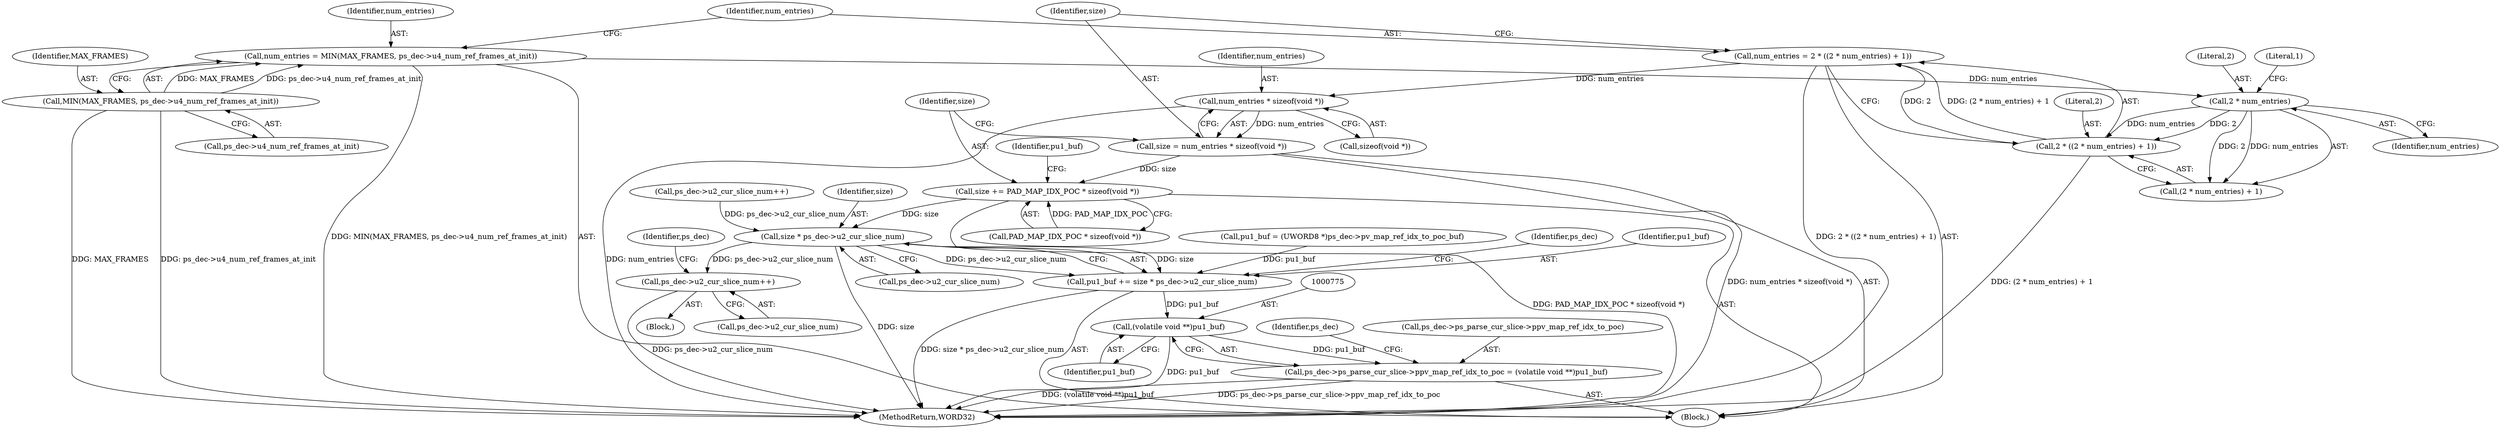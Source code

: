 digraph "0_Android_4a524d3a8ae9aa20c36430008e6bd429443f8f1d_1@API" {
"1000744" [label="(Call,num_entries * sizeof(void *))"];
"1000733" [label="(Call,num_entries = 2 * ((2 * num_entries) + 1))"];
"1000735" [label="(Call,2 * ((2 * num_entries) + 1))"];
"1000738" [label="(Call,2 * num_entries)"];
"1000726" [label="(Call,num_entries = MIN(MAX_FRAMES, ps_dec->u4_num_ref_frames_at_init))"];
"1000728" [label="(Call,MIN(MAX_FRAMES, ps_dec->u4_num_ref_frames_at_init))"];
"1000742" [label="(Call,size = num_entries * sizeof(void *))"];
"1000748" [label="(Call,size += PAD_MAP_IDX_POC * sizeof(void *))"];
"1000763" [label="(Call,size * ps_dec->u2_cur_slice_num)"];
"1000761" [label="(Call,pu1_buf += size * ps_dec->u2_cur_slice_num)"];
"1000774" [label="(Call,(volatile void **)pu1_buf)"];
"1000768" [label="(Call,ps_dec->ps_parse_cur_slice->ppv_map_ref_idx_to_poc = (volatile void **)pu1_buf)"];
"1001236" [label="(Call,ps_dec->u2_cur_slice_num++)"];
"1000737" [label="(Call,(2 * num_entries) + 1)"];
"1000761" [label="(Call,pu1_buf += size * ps_dec->u2_cur_slice_num)"];
"1001236" [label="(Call,ps_dec->u2_cur_slice_num++)"];
"1000734" [label="(Identifier,num_entries)"];
"1001243" [label="(Identifier,ps_dec)"];
"1000748" [label="(Call,size += PAD_MAP_IDX_POC * sizeof(void *))"];
"1001284" [label="(MethodReturn,WORD32)"];
"1000740" [label="(Identifier,num_entries)"];
"1000769" [label="(Call,ps_dec->ps_parse_cur_slice->ppv_map_ref_idx_to_poc)"];
"1000727" [label="(Identifier,num_entries)"];
"1000722" [label="(Block,)"];
"1000745" [label="(Identifier,num_entries)"];
"1000744" [label="(Call,num_entries * sizeof(void *))"];
"1000750" [label="(Call,PAD_MAP_IDX_POC * sizeof(void *))"];
"1000768" [label="(Call,ps_dec->ps_parse_cur_slice->ppv_map_ref_idx_to_poc = (volatile void **)pu1_buf)"];
"1000730" [label="(Call,ps_dec->u4_num_ref_frames_at_init)"];
"1000780" [label="(Identifier,ps_dec)"];
"1000728" [label="(Call,MIN(MAX_FRAMES, ps_dec->u4_num_ref_frames_at_init))"];
"1000726" [label="(Call,num_entries = MIN(MAX_FRAMES, ps_dec->u4_num_ref_frames_at_init))"];
"1000746" [label="(Call,sizeof(void *))"];
"1000754" [label="(Call,pu1_buf = (UWORD8 *)ps_dec->pv_map_ref_idx_to_poc_buf)"];
"1000776" [label="(Identifier,pu1_buf)"];
"1000755" [label="(Identifier,pu1_buf)"];
"1000738" [label="(Call,2 * num_entries)"];
"1000765" [label="(Call,ps_dec->u2_cur_slice_num)"];
"1000771" [label="(Identifier,ps_dec)"];
"1000687" [label="(Call,ps_dec->u2_cur_slice_num++)"];
"1000739" [label="(Literal,2)"];
"1000735" [label="(Call,2 * ((2 * num_entries) + 1))"];
"1001237" [label="(Call,ps_dec->u2_cur_slice_num)"];
"1000762" [label="(Identifier,pu1_buf)"];
"1000764" [label="(Identifier,size)"];
"1000749" [label="(Identifier,size)"];
"1000741" [label="(Literal,1)"];
"1000736" [label="(Literal,2)"];
"1000733" [label="(Call,num_entries = 2 * ((2 * num_entries) + 1))"];
"1000774" [label="(Call,(volatile void **)pu1_buf)"];
"1000742" [label="(Call,size = num_entries * sizeof(void *))"];
"1000763" [label="(Call,size * ps_dec->u2_cur_slice_num)"];
"1000743" [label="(Identifier,size)"];
"1000729" [label="(Identifier,MAX_FRAMES)"];
"1000136" [label="(Block,)"];
"1000744" -> "1000742"  [label="AST: "];
"1000744" -> "1000746"  [label="CFG: "];
"1000745" -> "1000744"  [label="AST: "];
"1000746" -> "1000744"  [label="AST: "];
"1000742" -> "1000744"  [label="CFG: "];
"1000744" -> "1001284"  [label="DDG: num_entries"];
"1000744" -> "1000742"  [label="DDG: num_entries"];
"1000733" -> "1000744"  [label="DDG: num_entries"];
"1000733" -> "1000722"  [label="AST: "];
"1000733" -> "1000735"  [label="CFG: "];
"1000734" -> "1000733"  [label="AST: "];
"1000735" -> "1000733"  [label="AST: "];
"1000743" -> "1000733"  [label="CFG: "];
"1000733" -> "1001284"  [label="DDG: 2 * ((2 * num_entries) + 1)"];
"1000735" -> "1000733"  [label="DDG: 2"];
"1000735" -> "1000733"  [label="DDG: (2 * num_entries) + 1"];
"1000735" -> "1000737"  [label="CFG: "];
"1000736" -> "1000735"  [label="AST: "];
"1000737" -> "1000735"  [label="AST: "];
"1000735" -> "1001284"  [label="DDG: (2 * num_entries) + 1"];
"1000738" -> "1000735"  [label="DDG: 2"];
"1000738" -> "1000735"  [label="DDG: num_entries"];
"1000738" -> "1000737"  [label="AST: "];
"1000738" -> "1000740"  [label="CFG: "];
"1000739" -> "1000738"  [label="AST: "];
"1000740" -> "1000738"  [label="AST: "];
"1000741" -> "1000738"  [label="CFG: "];
"1000738" -> "1000737"  [label="DDG: 2"];
"1000738" -> "1000737"  [label="DDG: num_entries"];
"1000726" -> "1000738"  [label="DDG: num_entries"];
"1000726" -> "1000722"  [label="AST: "];
"1000726" -> "1000728"  [label="CFG: "];
"1000727" -> "1000726"  [label="AST: "];
"1000728" -> "1000726"  [label="AST: "];
"1000734" -> "1000726"  [label="CFG: "];
"1000726" -> "1001284"  [label="DDG: MIN(MAX_FRAMES, ps_dec->u4_num_ref_frames_at_init)"];
"1000728" -> "1000726"  [label="DDG: MAX_FRAMES"];
"1000728" -> "1000726"  [label="DDG: ps_dec->u4_num_ref_frames_at_init"];
"1000728" -> "1000730"  [label="CFG: "];
"1000729" -> "1000728"  [label="AST: "];
"1000730" -> "1000728"  [label="AST: "];
"1000728" -> "1001284"  [label="DDG: ps_dec->u4_num_ref_frames_at_init"];
"1000728" -> "1001284"  [label="DDG: MAX_FRAMES"];
"1000742" -> "1000722"  [label="AST: "];
"1000743" -> "1000742"  [label="AST: "];
"1000749" -> "1000742"  [label="CFG: "];
"1000742" -> "1001284"  [label="DDG: num_entries * sizeof(void *)"];
"1000742" -> "1000748"  [label="DDG: size"];
"1000748" -> "1000722"  [label="AST: "];
"1000748" -> "1000750"  [label="CFG: "];
"1000749" -> "1000748"  [label="AST: "];
"1000750" -> "1000748"  [label="AST: "];
"1000755" -> "1000748"  [label="CFG: "];
"1000748" -> "1001284"  [label="DDG: PAD_MAP_IDX_POC * sizeof(void *)"];
"1000750" -> "1000748"  [label="DDG: PAD_MAP_IDX_POC"];
"1000748" -> "1000763"  [label="DDG: size"];
"1000763" -> "1000761"  [label="AST: "];
"1000763" -> "1000765"  [label="CFG: "];
"1000764" -> "1000763"  [label="AST: "];
"1000765" -> "1000763"  [label="AST: "];
"1000761" -> "1000763"  [label="CFG: "];
"1000763" -> "1001284"  [label="DDG: size"];
"1000763" -> "1000761"  [label="DDG: size"];
"1000763" -> "1000761"  [label="DDG: ps_dec->u2_cur_slice_num"];
"1000687" -> "1000763"  [label="DDG: ps_dec->u2_cur_slice_num"];
"1000763" -> "1001236"  [label="DDG: ps_dec->u2_cur_slice_num"];
"1000761" -> "1000722"  [label="AST: "];
"1000762" -> "1000761"  [label="AST: "];
"1000771" -> "1000761"  [label="CFG: "];
"1000761" -> "1001284"  [label="DDG: size * ps_dec->u2_cur_slice_num"];
"1000754" -> "1000761"  [label="DDG: pu1_buf"];
"1000761" -> "1000774"  [label="DDG: pu1_buf"];
"1000774" -> "1000768"  [label="AST: "];
"1000774" -> "1000776"  [label="CFG: "];
"1000775" -> "1000774"  [label="AST: "];
"1000776" -> "1000774"  [label="AST: "];
"1000768" -> "1000774"  [label="CFG: "];
"1000774" -> "1001284"  [label="DDG: pu1_buf"];
"1000774" -> "1000768"  [label="DDG: pu1_buf"];
"1000768" -> "1000722"  [label="AST: "];
"1000769" -> "1000768"  [label="AST: "];
"1000780" -> "1000768"  [label="CFG: "];
"1000768" -> "1001284"  [label="DDG: ps_dec->ps_parse_cur_slice->ppv_map_ref_idx_to_poc"];
"1000768" -> "1001284"  [label="DDG: (volatile void **)pu1_buf"];
"1001236" -> "1000136"  [label="AST: "];
"1001236" -> "1001237"  [label="CFG: "];
"1001237" -> "1001236"  [label="AST: "];
"1001243" -> "1001236"  [label="CFG: "];
"1001236" -> "1001284"  [label="DDG: ps_dec->u2_cur_slice_num"];
}
